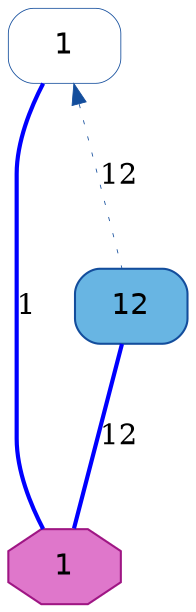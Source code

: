 
digraph{
rankdir=TB
n0 [color="#134d9c", style=rounded, shape=box, fontname="Helvetica", penwidth=0.4, label=1];
n1 [shape=octagon, fillcolor="#df77cb", fontname="Helvetica", color="#9f1684", style=filled, label=1];
n2 [style="rounded,filled", color="#134d9c", shape=box, fontname="Helvetica", fillcolor="#68b5e3", label=12];



n0 -> n2 [ dir=back, color="#134d9c", penwidth=0.4, style=dotted, minlen=2, label=12 ];

n2 -> n1 [ color="#0000FF", penwidth=2, style=solid, arrowhead=none, minlen=2, label=12 ];

n0 -> n1 [ color="#0000FF", penwidth=2, style=solid, arrowhead=none, minlen=2, label=1 ];

}
            
